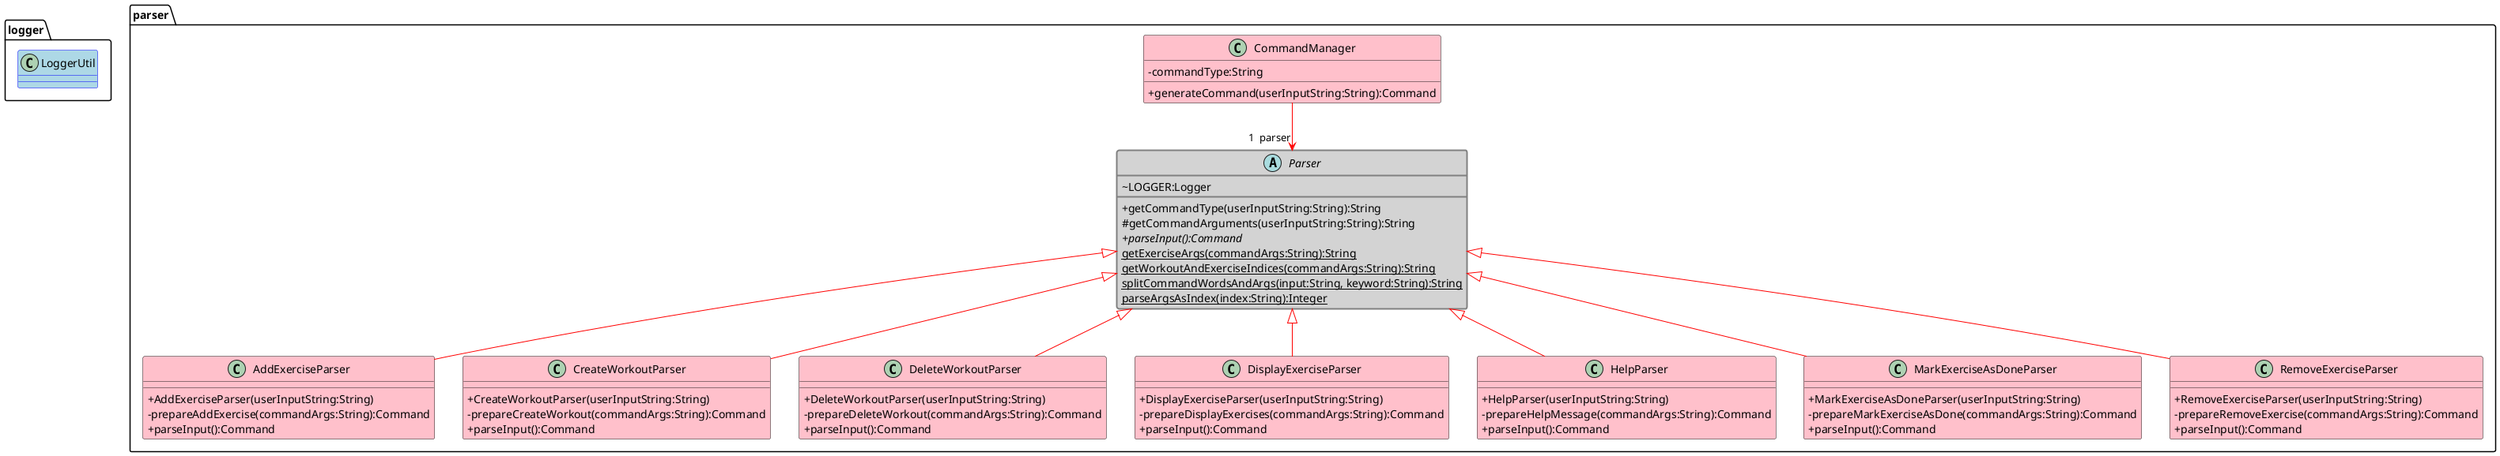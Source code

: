 @startuml
skinparam classAttributeIconSize 0
skinparam stereotypeBackgroundColor White
skinparam class {
BackgroundColor Pink
ArrowColor Red
}
together {
package "parser" {
    abstract Parser #lightgrey ##[bold]grey {
    ~LOGGER:Logger
    +getCommandType(userInputString:String):String
    #getCommandArguments(userInputString:String):String
    +parseInput():Command {abstract}
    getExerciseArgs(commandArgs:String):String {static}
    getWorkoutAndExerciseIndices(commandArgs:String):String {static}
    splitCommandWordsAndArgs(input:String, keyword:String):String {static}
    parseArgsAsIndex(index:String):Integer {static}
    }
    class CommandManager {
    -commandType:String
    +generateCommand(userInputString:String):Command
    }
    class AddExerciseParser extends Parser {
    +AddExerciseParser(userInputString:String)
    -prepareAddExercise(commandArgs:String):Command
    +parseInput():Command
    }
    class CreateWorkoutParser extends Parser {
    +CreateWorkoutParser(userInputString:String)
    -prepareCreateWorkout(commandArgs:String):Command
    +parseInput():Command
    }
    class DeleteWorkoutParser extends Parser {
    +DeleteWorkoutParser(userInputString:String)
    -prepareDeleteWorkout(commandArgs:String):Command
    +parseInput():Command
    }
    class DisplayExerciseParser extends Parser {
    +DisplayExerciseParser(userInputString:String)
    -prepareDisplayExercises(commandArgs:String):Command
    +parseInput():Command
    }
    class HelpParser extends Parser {
    +HelpParser(userInputString:String)
    -prepareHelpMessage(commandArgs:String):Command
    +parseInput():Command
    }
    class MarkExerciseAsDoneParser extends Parser {
    +MarkExerciseAsDoneParser(userInputString:String)
    -prepareMarkExerciseAsDone(commandArgs:String):Command
    +parseInput():Command
    }
    class RemoveExerciseParser extends Parser {
    +RemoveExerciseParser(userInputString:String)
    -prepareRemoveExercise(commandArgs:String):Command
    +parseInput():Command
    }
    CommandManager --> "1  parser" Parser
    }

package "logger" {
    class LoggerUtil #LightBlue##Blue
    }

}
@enduml